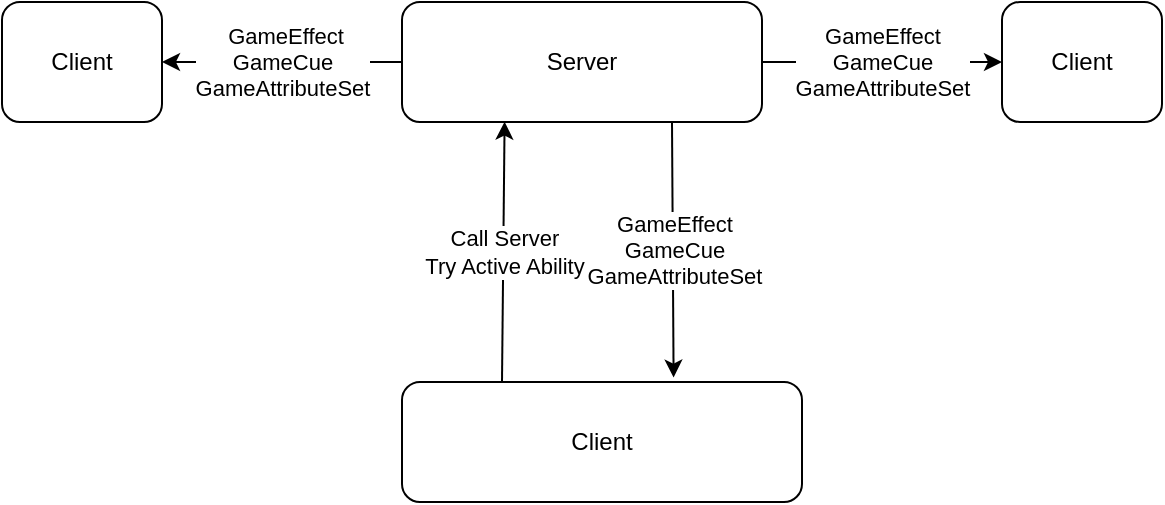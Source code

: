 <mxfile version="20.6.0" type="github">
  <diagram id="ezt5YXl6MBS59BxsCnl_" name="第 1 页">
    <mxGraphModel dx="1022" dy="555" grid="1" gridSize="10" guides="1" tooltips="1" connect="1" arrows="1" fold="1" page="1" pageScale="1" pageWidth="827" pageHeight="1169" math="0" shadow="0">
      <root>
        <mxCell id="0" />
        <mxCell id="1" parent="0" />
        <mxCell id="RtNMip4K_nn4baayEAyn-1" value="Server" style="rounded=1;whiteSpace=wrap;html=1;" parent="1" vertex="1">
          <mxGeometry x="360" y="270" width="180" height="60" as="geometry" />
        </mxCell>
        <mxCell id="RtNMip4K_nn4baayEAyn-2" value="Client" style="rounded=1;whiteSpace=wrap;html=1;" parent="1" vertex="1">
          <mxGeometry x="360" y="460" width="200" height="60" as="geometry" />
        </mxCell>
        <mxCell id="RtNMip4K_nn4baayEAyn-3" value="Client" style="rounded=1;whiteSpace=wrap;html=1;" parent="1" vertex="1">
          <mxGeometry x="160" y="270" width="80" height="60" as="geometry" />
        </mxCell>
        <mxCell id="RtNMip4K_nn4baayEAyn-4" value="Client" style="rounded=1;whiteSpace=wrap;html=1;" parent="1" vertex="1">
          <mxGeometry x="660" y="270" width="80" height="60" as="geometry" />
        </mxCell>
        <mxCell id="RtNMip4K_nn4baayEAyn-9" value="" style="endArrow=classic;html=1;rounded=0;entryX=0.285;entryY=0.997;entryDx=0;entryDy=0;exitX=0.25;exitY=0;exitDx=0;exitDy=0;entryPerimeter=0;" parent="1" source="RtNMip4K_nn4baayEAyn-2" target="RtNMip4K_nn4baayEAyn-1" edge="1">
          <mxGeometry relative="1" as="geometry">
            <mxPoint x="330" y="430" as="sourcePoint" />
            <mxPoint x="490" y="430" as="targetPoint" />
          </mxGeometry>
        </mxCell>
        <mxCell id="RtNMip4K_nn4baayEAyn-10" value="Call Server&lt;br&gt;Try Active Ability" style="edgeLabel;resizable=0;html=1;align=center;verticalAlign=middle;" parent="RtNMip4K_nn4baayEAyn-9" connectable="0" vertex="1">
          <mxGeometry relative="1" as="geometry" />
        </mxCell>
        <mxCell id="RtNMip4K_nn4baayEAyn-13" value="" style="endArrow=classic;html=1;rounded=0;entryX=0.679;entryY=-0.037;entryDx=0;entryDy=0;exitX=0.75;exitY=1;exitDx=0;exitDy=0;entryPerimeter=0;" parent="1" source="RtNMip4K_nn4baayEAyn-1" target="RtNMip4K_nn4baayEAyn-2" edge="1">
          <mxGeometry relative="1" as="geometry">
            <mxPoint x="423.5" y="470" as="sourcePoint" />
            <mxPoint x="430" y="340" as="targetPoint" />
          </mxGeometry>
        </mxCell>
        <mxCell id="RtNMip4K_nn4baayEAyn-14" value="GameEffect&lt;br&gt;GameCue&lt;br&gt;GameAttributeSet" style="edgeLabel;resizable=0;html=1;align=center;verticalAlign=middle;" parent="RtNMip4K_nn4baayEAyn-13" connectable="0" vertex="1">
          <mxGeometry relative="1" as="geometry" />
        </mxCell>
        <mxCell id="RtNMip4K_nn4baayEAyn-17" value="" style="endArrow=classic;html=1;rounded=0;entryX=1;entryY=0.5;entryDx=0;entryDy=0;exitX=0;exitY=0.5;exitDx=0;exitDy=0;" parent="1" source="RtNMip4K_nn4baayEAyn-1" target="RtNMip4K_nn4baayEAyn-3" edge="1">
          <mxGeometry relative="1" as="geometry">
            <mxPoint x="505" y="340" as="sourcePoint" />
            <mxPoint x="505.8" y="467.78" as="targetPoint" />
          </mxGeometry>
        </mxCell>
        <mxCell id="RtNMip4K_nn4baayEAyn-18" value="&amp;nbsp;GameEffect&lt;br&gt;GameCue&lt;br&gt;GameAttributeSet" style="edgeLabel;resizable=0;html=1;align=center;verticalAlign=middle;" parent="RtNMip4K_nn4baayEAyn-17" connectable="0" vertex="1">
          <mxGeometry relative="1" as="geometry" />
        </mxCell>
        <mxCell id="RtNMip4K_nn4baayEAyn-21" value="" style="endArrow=classic;html=1;rounded=0;entryX=0;entryY=0.5;entryDx=0;entryDy=0;exitX=1;exitY=0.5;exitDx=0;exitDy=0;" parent="1" source="RtNMip4K_nn4baayEAyn-1" target="RtNMip4K_nn4baayEAyn-4" edge="1">
          <mxGeometry relative="1" as="geometry">
            <mxPoint x="370" y="310" as="sourcePoint" />
            <mxPoint x="260" y="310" as="targetPoint" />
          </mxGeometry>
        </mxCell>
        <mxCell id="RtNMip4K_nn4baayEAyn-22" value="GameEffect&lt;br&gt;GameCue&lt;br&gt;GameAttributeSet" style="edgeLabel;resizable=0;html=1;align=center;verticalAlign=middle;" parent="RtNMip4K_nn4baayEAyn-21" connectable="0" vertex="1">
          <mxGeometry relative="1" as="geometry" />
        </mxCell>
      </root>
    </mxGraphModel>
  </diagram>
</mxfile>
